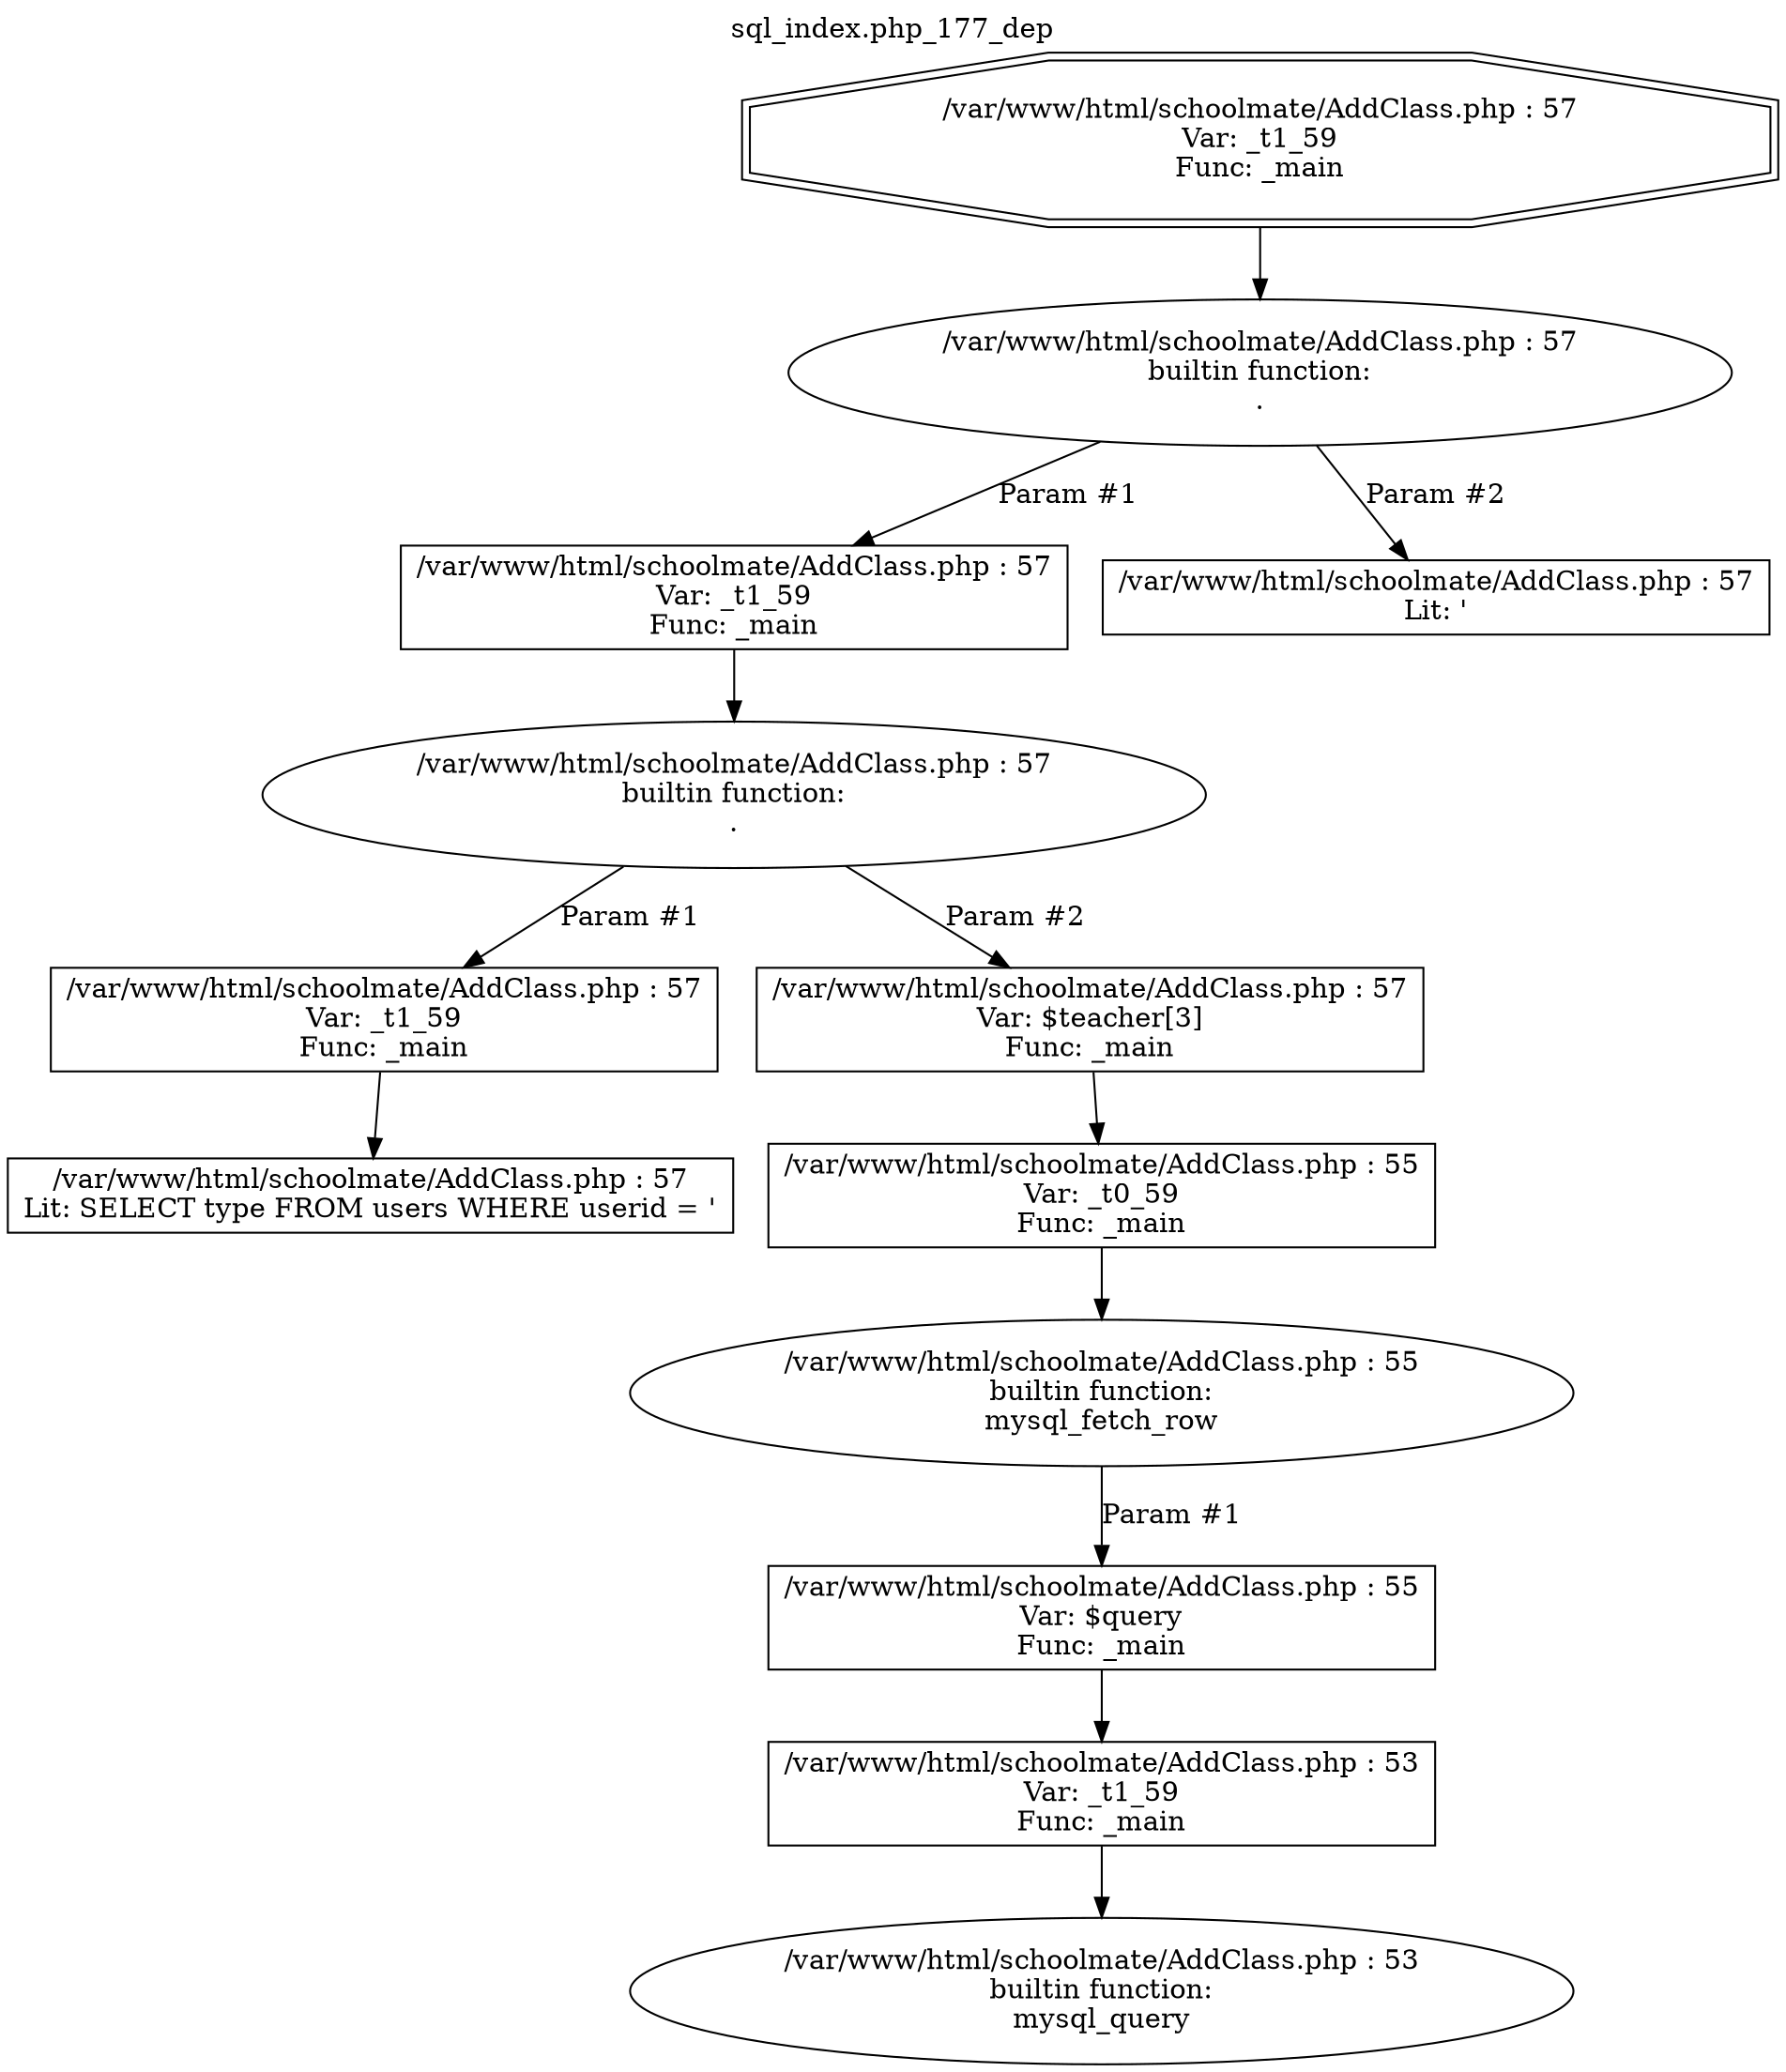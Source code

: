 digraph cfg {
  label="sql_index.php_177_dep";
  labelloc=t;
  n1 [shape=doubleoctagon, label="/var/www/html/schoolmate/AddClass.php : 57\nVar: _t1_59\nFunc: _main\n"];
  n2 [shape=ellipse, label="/var/www/html/schoolmate/AddClass.php : 57\nbuiltin function:\n.\n"];
  n3 [shape=box, label="/var/www/html/schoolmate/AddClass.php : 57\nVar: _t1_59\nFunc: _main\n"];
  n4 [shape=ellipse, label="/var/www/html/schoolmate/AddClass.php : 57\nbuiltin function:\n.\n"];
  n5 [shape=box, label="/var/www/html/schoolmate/AddClass.php : 57\nVar: _t1_59\nFunc: _main\n"];
  n6 [shape=box, label="/var/www/html/schoolmate/AddClass.php : 57\nLit: SELECT type FROM users WHERE userid = '\n"];
  n7 [shape=box, label="/var/www/html/schoolmate/AddClass.php : 57\nVar: $teacher[3]\nFunc: _main\n"];
  n8 [shape=box, label="/var/www/html/schoolmate/AddClass.php : 55\nVar: _t0_59\nFunc: _main\n"];
  n9 [shape=ellipse, label="/var/www/html/schoolmate/AddClass.php : 55\nbuiltin function:\nmysql_fetch_row\n"];
  n10 [shape=box, label="/var/www/html/schoolmate/AddClass.php : 55\nVar: $query\nFunc: _main\n"];
  n11 [shape=box, label="/var/www/html/schoolmate/AddClass.php : 53\nVar: _t1_59\nFunc: _main\n"];
  n12 [shape=ellipse, label="/var/www/html/schoolmate/AddClass.php : 53\nbuiltin function:\nmysql_query\n"];
  n13 [shape=box, label="/var/www/html/schoolmate/AddClass.php : 57\nLit: '\n"];
  n1 -> n2;
  n3 -> n4;
  n5 -> n6;
  n4 -> n5[label="Param #1"];
  n4 -> n7[label="Param #2"];
  n8 -> n9;
  n11 -> n12;
  n10 -> n11;
  n9 -> n10[label="Param #1"];
  n7 -> n8;
  n2 -> n3[label="Param #1"];
  n2 -> n13[label="Param #2"];
}
